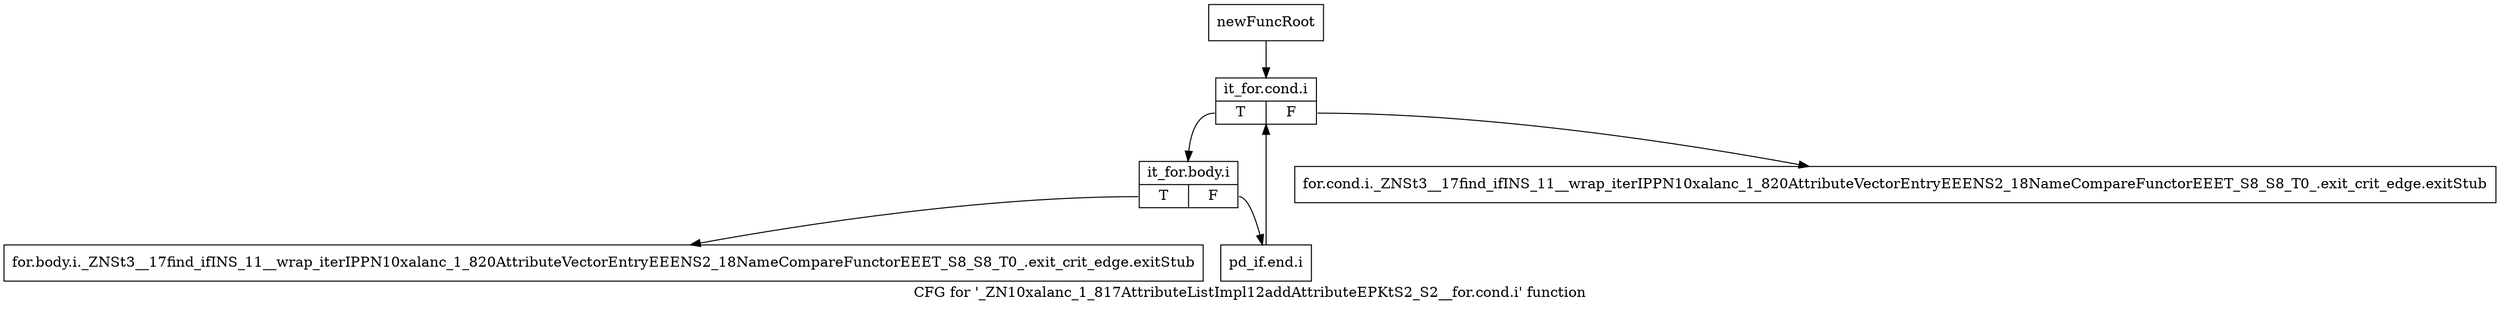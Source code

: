 digraph "CFG for '_ZN10xalanc_1_817AttributeListImpl12addAttributeEPKtS2_S2__for.cond.i' function" {
	label="CFG for '_ZN10xalanc_1_817AttributeListImpl12addAttributeEPKtS2_S2__for.cond.i' function";

	Node0x9d16410 [shape=record,label="{newFuncRoot}"];
	Node0x9d16410 -> Node0x9d16500;
	Node0x9d16460 [shape=record,label="{for.cond.i._ZNSt3__17find_ifINS_11__wrap_iterIPPN10xalanc_1_820AttributeVectorEntryEEENS2_18NameCompareFunctorEEET_S8_S8_T0_.exit_crit_edge.exitStub}"];
	Node0x9d164b0 [shape=record,label="{for.body.i._ZNSt3__17find_ifINS_11__wrap_iterIPPN10xalanc_1_820AttributeVectorEntryEEENS2_18NameCompareFunctorEEET_S8_S8_T0_.exit_crit_edge.exitStub}"];
	Node0x9d16500 [shape=record,label="{it_for.cond.i|{<s0>T|<s1>F}}"];
	Node0x9d16500:s0 -> Node0x9d16550;
	Node0x9d16500:s1 -> Node0x9d16460;
	Node0x9d16550 [shape=record,label="{it_for.body.i|{<s0>T|<s1>F}}"];
	Node0x9d16550:s0 -> Node0x9d164b0;
	Node0x9d16550:s1 -> Node0x9d165a0;
	Node0x9d165a0 [shape=record,label="{pd_if.end.i}"];
	Node0x9d165a0 -> Node0x9d16500;
}
